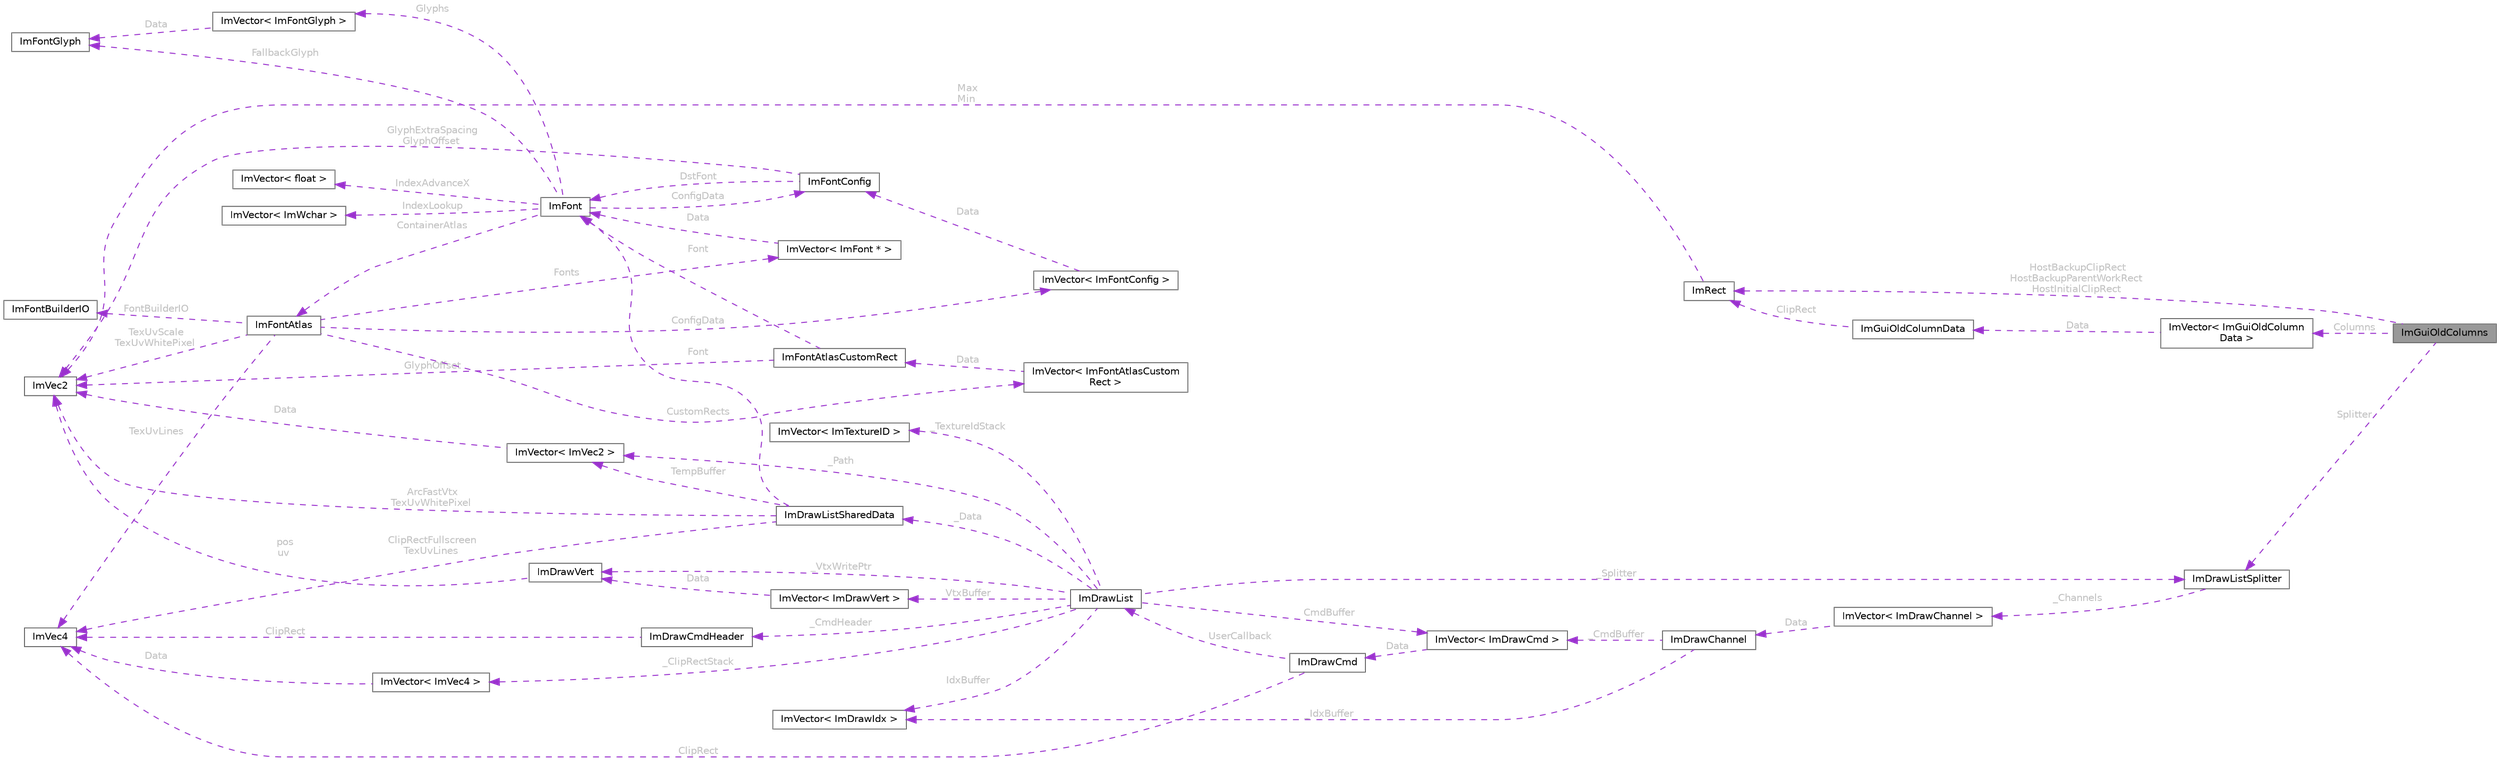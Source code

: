 digraph "ImGuiOldColumns"
{
 // LATEX_PDF_SIZE
  bgcolor="transparent";
  edge [fontname=Helvetica,fontsize=10,labelfontname=Helvetica,labelfontsize=10];
  node [fontname=Helvetica,fontsize=10,shape=box,height=0.2,width=0.4];
  rankdir="LR";
  Node1 [id="Node000001",label="ImGuiOldColumns",height=0.2,width=0.4,color="gray40", fillcolor="grey60", style="filled", fontcolor="black",tooltip=" "];
  Node2 -> Node1 [id="edge1_Node000001_Node000002",dir="back",color="darkorchid3",style="dashed",tooltip=" ",label=" HostBackupClipRect\nHostBackupParentWorkRect\nHostInitialClipRect",fontcolor="grey" ];
  Node2 [id="Node000002",label="ImRect",height=0.2,width=0.4,color="gray40", fillcolor="white", style="filled",URL="$struct_im_rect.html",tooltip=" "];
  Node3 -> Node2 [id="edge2_Node000002_Node000003",dir="back",color="darkorchid3",style="dashed",tooltip=" ",label=" Max\nMin",fontcolor="grey" ];
  Node3 [id="Node000003",label="ImVec2",height=0.2,width=0.4,color="gray40", fillcolor="white", style="filled",URL="$struct_im_vec2.html",tooltip=" "];
  Node4 -> Node1 [id="edge3_Node000001_Node000004",dir="back",color="darkorchid3",style="dashed",tooltip=" ",label=" Columns",fontcolor="grey" ];
  Node4 [id="Node000004",label="ImVector\< ImGuiOldColumn\lData \>",height=0.2,width=0.4,color="gray40", fillcolor="white", style="filled",URL="$struct_im_vector.html",tooltip=" "];
  Node5 -> Node4 [id="edge4_Node000004_Node000005",dir="back",color="darkorchid3",style="dashed",tooltip=" ",label=" Data",fontcolor="grey" ];
  Node5 [id="Node000005",label="ImGuiOldColumnData",height=0.2,width=0.4,color="gray40", fillcolor="white", style="filled",URL="$struct_im_gui_old_column_data.html",tooltip=" "];
  Node2 -> Node5 [id="edge5_Node000005_Node000002",dir="back",color="darkorchid3",style="dashed",tooltip=" ",label=" ClipRect",fontcolor="grey" ];
  Node6 -> Node1 [id="edge6_Node000001_Node000006",dir="back",color="darkorchid3",style="dashed",tooltip=" ",label=" Splitter",fontcolor="grey" ];
  Node6 [id="Node000006",label="ImDrawListSplitter",height=0.2,width=0.4,color="gray40", fillcolor="white", style="filled",URL="$struct_im_draw_list_splitter.html",tooltip=" "];
  Node7 -> Node6 [id="edge7_Node000006_Node000007",dir="back",color="darkorchid3",style="dashed",tooltip=" ",label=" _Channels",fontcolor="grey" ];
  Node7 [id="Node000007",label="ImVector\< ImDrawChannel \>",height=0.2,width=0.4,color="gray40", fillcolor="white", style="filled",URL="$struct_im_vector.html",tooltip=" "];
  Node8 -> Node7 [id="edge8_Node000007_Node000008",dir="back",color="darkorchid3",style="dashed",tooltip=" ",label=" Data",fontcolor="grey" ];
  Node8 [id="Node000008",label="ImDrawChannel",height=0.2,width=0.4,color="gray40", fillcolor="white", style="filled",URL="$struct_im_draw_channel.html",tooltip=" "];
  Node9 -> Node8 [id="edge9_Node000008_Node000009",dir="back",color="darkorchid3",style="dashed",tooltip=" ",label=" _CmdBuffer",fontcolor="grey" ];
  Node9 [id="Node000009",label="ImVector\< ImDrawCmd \>",height=0.2,width=0.4,color="gray40", fillcolor="white", style="filled",URL="$struct_im_vector.html",tooltip=" "];
  Node10 -> Node9 [id="edge10_Node000009_Node000010",dir="back",color="darkorchid3",style="dashed",tooltip=" ",label=" Data",fontcolor="grey" ];
  Node10 [id="Node000010",label="ImDrawCmd",height=0.2,width=0.4,color="gray40", fillcolor="white", style="filled",URL="$struct_im_draw_cmd.html",tooltip=" "];
  Node11 -> Node10 [id="edge11_Node000010_Node000011",dir="back",color="darkorchid3",style="dashed",tooltip=" ",label=" ClipRect",fontcolor="grey" ];
  Node11 [id="Node000011",label="ImVec4",height=0.2,width=0.4,color="gray40", fillcolor="white", style="filled",URL="$struct_im_vec4.html",tooltip=" "];
  Node12 -> Node10 [id="edge12_Node000010_Node000012",dir="back",color="darkorchid3",style="dashed",tooltip=" ",label=" UserCallback",fontcolor="grey" ];
  Node12 [id="Node000012",label="ImDrawList",height=0.2,width=0.4,color="gray40", fillcolor="white", style="filled",URL="$struct_im_draw_list.html",tooltip=" "];
  Node9 -> Node12 [id="edge13_Node000012_Node000009",dir="back",color="darkorchid3",style="dashed",tooltip=" ",label=" CmdBuffer",fontcolor="grey" ];
  Node13 -> Node12 [id="edge14_Node000012_Node000013",dir="back",color="darkorchid3",style="dashed",tooltip=" ",label=" IdxBuffer",fontcolor="grey" ];
  Node13 [id="Node000013",label="ImVector\< ImDrawIdx \>",height=0.2,width=0.4,color="gray40", fillcolor="white", style="filled",URL="$struct_im_vector.html",tooltip=" "];
  Node14 -> Node12 [id="edge15_Node000012_Node000014",dir="back",color="darkorchid3",style="dashed",tooltip=" ",label=" VtxBuffer",fontcolor="grey" ];
  Node14 [id="Node000014",label="ImVector\< ImDrawVert \>",height=0.2,width=0.4,color="gray40", fillcolor="white", style="filled",URL="$struct_im_vector.html",tooltip=" "];
  Node15 -> Node14 [id="edge16_Node000014_Node000015",dir="back",color="darkorchid3",style="dashed",tooltip=" ",label=" Data",fontcolor="grey" ];
  Node15 [id="Node000015",label="ImDrawVert",height=0.2,width=0.4,color="gray40", fillcolor="white", style="filled",URL="$struct_im_draw_vert.html",tooltip=" "];
  Node3 -> Node15 [id="edge17_Node000015_Node000003",dir="back",color="darkorchid3",style="dashed",tooltip=" ",label=" pos\nuv",fontcolor="grey" ];
  Node16 -> Node12 [id="edge18_Node000012_Node000016",dir="back",color="darkorchid3",style="dashed",tooltip=" ",label=" _Data",fontcolor="grey" ];
  Node16 [id="Node000016",label="ImDrawListSharedData",height=0.2,width=0.4,color="gray40", fillcolor="white", style="filled",URL="$struct_im_draw_list_shared_data.html",tooltip=" "];
  Node3 -> Node16 [id="edge19_Node000016_Node000003",dir="back",color="darkorchid3",style="dashed",tooltip=" ",label=" ArcFastVtx\nTexUvWhitePixel",fontcolor="grey" ];
  Node17 -> Node16 [id="edge20_Node000016_Node000017",dir="back",color="darkorchid3",style="dashed",tooltip=" ",label=" Font",fontcolor="grey" ];
  Node17 [id="Node000017",label="ImFont",height=0.2,width=0.4,color="gray40", fillcolor="white", style="filled",URL="$struct_im_font.html",tooltip=" "];
  Node18 -> Node17 [id="edge21_Node000017_Node000018",dir="back",color="darkorchid3",style="dashed",tooltip=" ",label=" IndexAdvanceX",fontcolor="grey" ];
  Node18 [id="Node000018",label="ImVector\< float \>",height=0.2,width=0.4,color="gray40", fillcolor="white", style="filled",URL="$struct_im_vector.html",tooltip=" "];
  Node19 -> Node17 [id="edge22_Node000017_Node000019",dir="back",color="darkorchid3",style="dashed",tooltip=" ",label=" IndexLookup",fontcolor="grey" ];
  Node19 [id="Node000019",label="ImVector\< ImWchar \>",height=0.2,width=0.4,color="gray40", fillcolor="white", style="filled",URL="$struct_im_vector.html",tooltip=" "];
  Node20 -> Node17 [id="edge23_Node000017_Node000020",dir="back",color="darkorchid3",style="dashed",tooltip=" ",label=" Glyphs",fontcolor="grey" ];
  Node20 [id="Node000020",label="ImVector\< ImFontGlyph \>",height=0.2,width=0.4,color="gray40", fillcolor="white", style="filled",URL="$struct_im_vector.html",tooltip=" "];
  Node21 -> Node20 [id="edge24_Node000020_Node000021",dir="back",color="darkorchid3",style="dashed",tooltip=" ",label=" Data",fontcolor="grey" ];
  Node21 [id="Node000021",label="ImFontGlyph",height=0.2,width=0.4,color="gray40", fillcolor="white", style="filled",URL="$struct_im_font_glyph.html",tooltip=" "];
  Node21 -> Node17 [id="edge25_Node000017_Node000021",dir="back",color="darkorchid3",style="dashed",tooltip=" ",label=" FallbackGlyph",fontcolor="grey" ];
  Node22 -> Node17 [id="edge26_Node000017_Node000022",dir="back",color="darkorchid3",style="dashed",tooltip=" ",label=" ContainerAtlas",fontcolor="grey" ];
  Node22 [id="Node000022",label="ImFontAtlas",height=0.2,width=0.4,color="gray40", fillcolor="white", style="filled",URL="$struct_im_font_atlas.html",tooltip=" "];
  Node3 -> Node22 [id="edge27_Node000022_Node000003",dir="back",color="darkorchid3",style="dashed",tooltip=" ",label=" TexUvScale\nTexUvWhitePixel",fontcolor="grey" ];
  Node23 -> Node22 [id="edge28_Node000022_Node000023",dir="back",color="darkorchid3",style="dashed",tooltip=" ",label=" Fonts",fontcolor="grey" ];
  Node23 [id="Node000023",label="ImVector\< ImFont * \>",height=0.2,width=0.4,color="gray40", fillcolor="white", style="filled",URL="$struct_im_vector.html",tooltip=" "];
  Node17 -> Node23 [id="edge29_Node000023_Node000017",dir="back",color="darkorchid3",style="dashed",tooltip=" ",label=" Data",fontcolor="grey" ];
  Node24 -> Node22 [id="edge30_Node000022_Node000024",dir="back",color="darkorchid3",style="dashed",tooltip=" ",label=" CustomRects",fontcolor="grey" ];
  Node24 [id="Node000024",label="ImVector\< ImFontAtlasCustom\lRect \>",height=0.2,width=0.4,color="gray40", fillcolor="white", style="filled",URL="$struct_im_vector.html",tooltip=" "];
  Node25 -> Node24 [id="edge31_Node000024_Node000025",dir="back",color="darkorchid3",style="dashed",tooltip=" ",label=" Data",fontcolor="grey" ];
  Node25 [id="Node000025",label="ImFontAtlasCustomRect",height=0.2,width=0.4,color="gray40", fillcolor="white", style="filled",URL="$struct_im_font_atlas_custom_rect.html",tooltip=" "];
  Node3 -> Node25 [id="edge32_Node000025_Node000003",dir="back",color="darkorchid3",style="dashed",tooltip=" ",label=" GlyphOffset",fontcolor="grey" ];
  Node17 -> Node25 [id="edge33_Node000025_Node000017",dir="back",color="darkorchid3",style="dashed",tooltip=" ",label=" Font",fontcolor="grey" ];
  Node26 -> Node22 [id="edge34_Node000022_Node000026",dir="back",color="darkorchid3",style="dashed",tooltip=" ",label=" ConfigData",fontcolor="grey" ];
  Node26 [id="Node000026",label="ImVector\< ImFontConfig \>",height=0.2,width=0.4,color="gray40", fillcolor="white", style="filled",URL="$struct_im_vector.html",tooltip=" "];
  Node27 -> Node26 [id="edge35_Node000026_Node000027",dir="back",color="darkorchid3",style="dashed",tooltip=" ",label=" Data",fontcolor="grey" ];
  Node27 [id="Node000027",label="ImFontConfig",height=0.2,width=0.4,color="gray40", fillcolor="white", style="filled",URL="$struct_im_font_config.html",tooltip=" "];
  Node3 -> Node27 [id="edge36_Node000027_Node000003",dir="back",color="darkorchid3",style="dashed",tooltip=" ",label=" GlyphExtraSpacing\nGlyphOffset",fontcolor="grey" ];
  Node17 -> Node27 [id="edge37_Node000027_Node000017",dir="back",color="darkorchid3",style="dashed",tooltip=" ",label=" DstFont",fontcolor="grey" ];
  Node11 -> Node22 [id="edge38_Node000022_Node000011",dir="back",color="darkorchid3",style="dashed",tooltip=" ",label=" TexUvLines",fontcolor="grey" ];
  Node28 -> Node22 [id="edge39_Node000022_Node000028",dir="back",color="darkorchid3",style="dashed",tooltip=" ",label=" FontBuilderIO",fontcolor="grey" ];
  Node28 [id="Node000028",label="ImFontBuilderIO",height=0.2,width=0.4,color="gray40", fillcolor="white", style="filled",URL="$struct_im_font_builder_i_o.html",tooltip=" "];
  Node27 -> Node17 [id="edge40_Node000017_Node000027",dir="back",color="darkorchid3",style="dashed",tooltip=" ",label=" ConfigData",fontcolor="grey" ];
  Node11 -> Node16 [id="edge41_Node000016_Node000011",dir="back",color="darkorchid3",style="dashed",tooltip=" ",label=" ClipRectFullscreen\nTexUvLines",fontcolor="grey" ];
  Node29 -> Node16 [id="edge42_Node000016_Node000029",dir="back",color="darkorchid3",style="dashed",tooltip=" ",label=" TempBuffer",fontcolor="grey" ];
  Node29 [id="Node000029",label="ImVector\< ImVec2 \>",height=0.2,width=0.4,color="gray40", fillcolor="white", style="filled",URL="$struct_im_vector.html",tooltip=" "];
  Node3 -> Node29 [id="edge43_Node000029_Node000003",dir="back",color="darkorchid3",style="dashed",tooltip=" ",label=" Data",fontcolor="grey" ];
  Node15 -> Node12 [id="edge44_Node000012_Node000015",dir="back",color="darkorchid3",style="dashed",tooltip=" ",label=" _VtxWritePtr",fontcolor="grey" ];
  Node30 -> Node12 [id="edge45_Node000012_Node000030",dir="back",color="darkorchid3",style="dashed",tooltip=" ",label=" _ClipRectStack",fontcolor="grey" ];
  Node30 [id="Node000030",label="ImVector\< ImVec4 \>",height=0.2,width=0.4,color="gray40", fillcolor="white", style="filled",URL="$struct_im_vector.html",tooltip=" "];
  Node11 -> Node30 [id="edge46_Node000030_Node000011",dir="back",color="darkorchid3",style="dashed",tooltip=" ",label=" Data",fontcolor="grey" ];
  Node31 -> Node12 [id="edge47_Node000012_Node000031",dir="back",color="darkorchid3",style="dashed",tooltip=" ",label=" _TextureIdStack",fontcolor="grey" ];
  Node31 [id="Node000031",label="ImVector\< ImTextureID \>",height=0.2,width=0.4,color="gray40", fillcolor="white", style="filled",URL="$struct_im_vector.html",tooltip=" "];
  Node29 -> Node12 [id="edge48_Node000012_Node000029",dir="back",color="darkorchid3",style="dashed",tooltip=" ",label=" _Path",fontcolor="grey" ];
  Node32 -> Node12 [id="edge49_Node000012_Node000032",dir="back",color="darkorchid3",style="dashed",tooltip=" ",label=" _CmdHeader",fontcolor="grey" ];
  Node32 [id="Node000032",label="ImDrawCmdHeader",height=0.2,width=0.4,color="gray40", fillcolor="white", style="filled",URL="$struct_im_draw_cmd_header.html",tooltip=" "];
  Node11 -> Node32 [id="edge50_Node000032_Node000011",dir="back",color="darkorchid3",style="dashed",tooltip=" ",label=" ClipRect",fontcolor="grey" ];
  Node6 -> Node12 [id="edge51_Node000012_Node000006",dir="back",color="darkorchid3",style="dashed",tooltip=" ",label=" _Splitter",fontcolor="grey" ];
  Node13 -> Node8 [id="edge52_Node000008_Node000013",dir="back",color="darkorchid3",style="dashed",tooltip=" ",label=" _IdxBuffer",fontcolor="grey" ];
}
